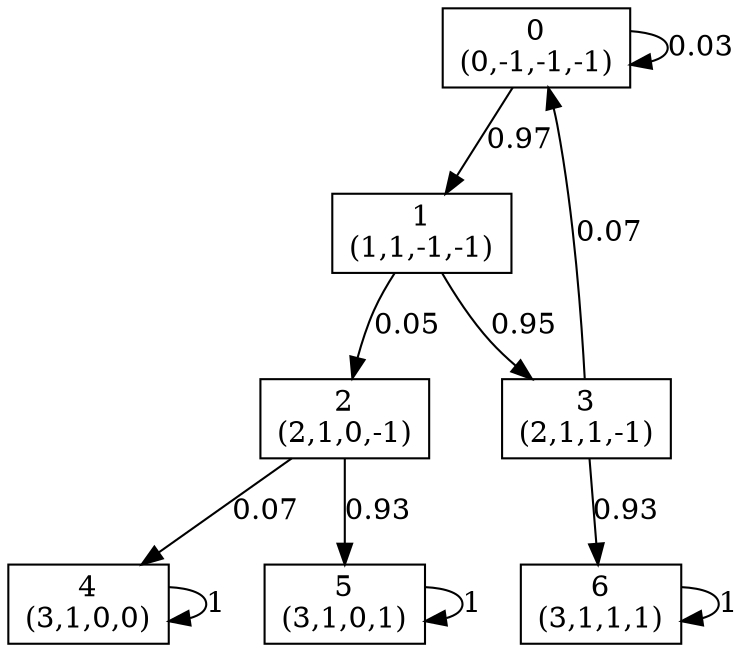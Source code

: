 digraph P {
node [shape=box];
0 -> 0 [ label="0.03" ];
0 -> 1 [ label="0.97" ];
1 -> 2 [ label="0.05" ];
1 -> 3 [ label="0.95" ];
2 -> 4 [ label="0.07" ];
2 -> 5 [ label="0.93" ];
3 -> 0 [ label="0.07" ];
3 -> 6 [ label="0.93" ];
4 -> 4 [ label="1" ];
5 -> 5 [ label="1" ];
6 -> 6 [ label="1" ];
0 [label="0\n(0,-1,-1,-1)"];
1 [label="1\n(1,1,-1,-1)"];
2 [label="2\n(2,1,0,-1)"];
3 [label="3\n(2,1,1,-1)"];
4 [label="4\n(3,1,0,0)"];
5 [label="5\n(3,1,0,1)"];
6 [label="6\n(3,1,1,1)"];
}
